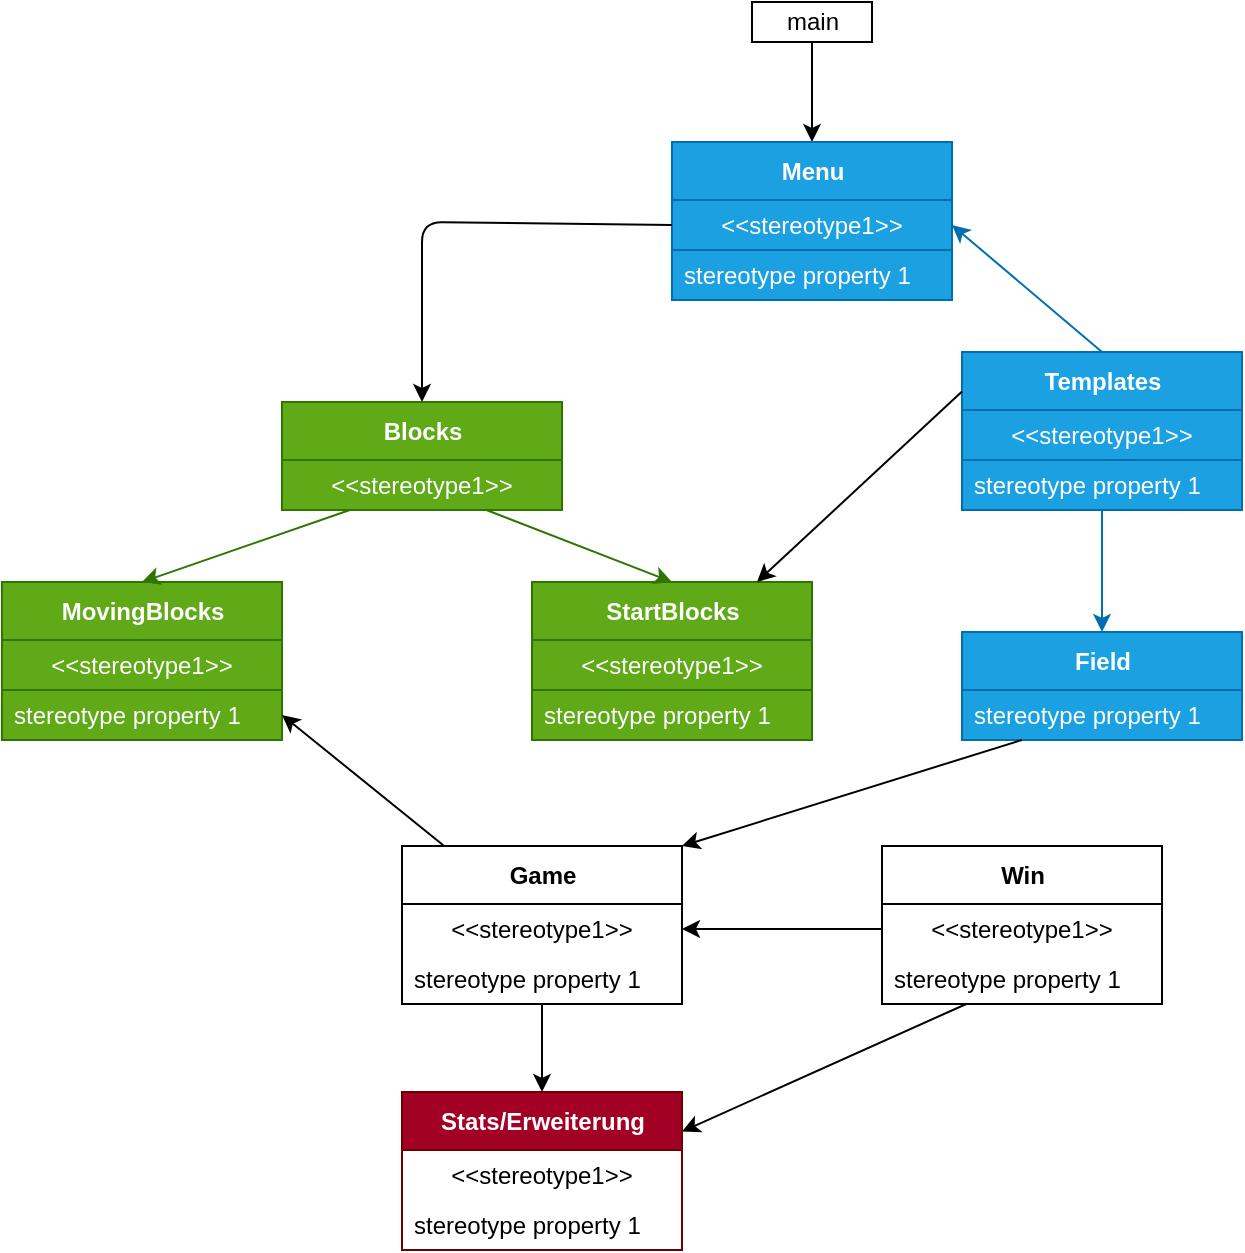 <mxfile>
    <diagram id="CTDKM3N9noExvLzHK5kU" name="Page-1">
        <mxGraphModel dx="388" dy="593" grid="1" gridSize="10" guides="1" tooltips="1" connect="1" arrows="1" fold="1" page="1" pageScale="1" pageWidth="827" pageHeight="1169" math="0" shadow="0">
            <root>
                <mxCell id="0"/>
                <mxCell id="1" parent="0"/>
                <mxCell id="17" style="edgeStyle=none;html=1;exitX=0.5;exitY=1;exitDx=0;exitDy=0;" parent="1" source="10" target="14" edge="1">
                    <mxGeometry relative="1" as="geometry"/>
                </mxCell>
                <mxCell id="10" value="main" style="html=1;" parent="1" vertex="1">
                    <mxGeometry x="395" y="40" width="60" height="20" as="geometry"/>
                </mxCell>
                <mxCell id="11" value="Field" style="swimlane;fontStyle=1;align=center;verticalAlign=middle;childLayout=stackLayout;horizontal=1;startSize=29;horizontalStack=0;resizeParent=1;resizeParentMax=0;resizeLast=0;collapsible=0;marginBottom=0;html=1;fillColor=#1ba1e2;fontColor=#ffffff;strokeColor=#006EAF;" parent="1" vertex="1">
                    <mxGeometry x="500" y="355" width="140" height="54" as="geometry"/>
                </mxCell>
                <mxCell id="13" value="stereotype property 1" style="text;html=1;strokeColor=#006EAF;fillColor=#1ba1e2;align=left;verticalAlign=middle;spacingLeft=4;spacingRight=4;overflow=hidden;rotatable=0;points=[[0,0.5],[1,0.5]];portConstraint=eastwest;fontColor=#ffffff;" parent="11" vertex="1">
                    <mxGeometry y="29" width="140" height="25" as="geometry"/>
                </mxCell>
                <mxCell id="14" value="Menu" style="swimlane;fontStyle=1;align=center;verticalAlign=middle;childLayout=stackLayout;horizontal=1;startSize=29;horizontalStack=0;resizeParent=1;resizeParentMax=0;resizeLast=0;collapsible=0;marginBottom=0;html=1;fillColor=#1ba1e2;fontColor=#ffffff;strokeColor=#006EAF;" parent="1" vertex="1">
                    <mxGeometry x="355" y="110" width="140" height="79" as="geometry"/>
                </mxCell>
                <mxCell id="15" value="&amp;lt;&amp;lt;stereotype1&amp;gt;&amp;gt;" style="text;html=1;strokeColor=#006EAF;fillColor=#1ba1e2;align=center;verticalAlign=middle;spacingLeft=4;spacingRight=4;overflow=hidden;rotatable=0;points=[[0,0.5],[1,0.5]];portConstraint=eastwest;fontColor=#ffffff;" parent="14" vertex="1">
                    <mxGeometry y="29" width="140" height="25" as="geometry"/>
                </mxCell>
                <mxCell id="16" value="stereotype property 1" style="text;html=1;strokeColor=#006EAF;fillColor=#1ba1e2;align=left;verticalAlign=middle;spacingLeft=4;spacingRight=4;overflow=hidden;rotatable=0;points=[[0,0.5],[1,0.5]];portConstraint=eastwest;fontColor=#ffffff;" parent="14" vertex="1">
                    <mxGeometry y="54" width="140" height="25" as="geometry"/>
                </mxCell>
                <mxCell id="19" value="Blocks" style="swimlane;fontStyle=1;align=center;verticalAlign=middle;childLayout=stackLayout;horizontal=1;startSize=29;horizontalStack=0;resizeParent=1;resizeParentMax=0;resizeLast=0;collapsible=0;marginBottom=0;html=1;fillColor=#60a917;fontColor=#ffffff;strokeColor=#2D7600;" parent="1" vertex="1">
                    <mxGeometry x="160" y="240" width="140" height="54" as="geometry"/>
                </mxCell>
                <mxCell id="20" value="&amp;lt;&amp;lt;stereotype1&amp;gt;&amp;gt;" style="text;html=1;strokeColor=#2D7600;fillColor=#60a917;align=center;verticalAlign=middle;spacingLeft=4;spacingRight=4;overflow=hidden;rotatable=0;points=[[0,0.5],[1,0.5]];portConstraint=eastwest;fontColor=#ffffff;" parent="19" vertex="1">
                    <mxGeometry y="29" width="140" height="25" as="geometry"/>
                </mxCell>
                <mxCell id="22" style="edgeStyle=none;html=1;exitX=0;exitY=0.5;exitDx=0;exitDy=0;entryX=0.5;entryY=0;entryDx=0;entryDy=0;" parent="1" source="15" target="19" edge="1">
                    <mxGeometry relative="1" as="geometry">
                        <Array as="points">
                            <mxPoint x="230" y="150"/>
                        </Array>
                    </mxGeometry>
                </mxCell>
                <mxCell id="23" value="StartBlocks" style="swimlane;fontStyle=1;align=center;verticalAlign=middle;childLayout=stackLayout;horizontal=1;startSize=29;horizontalStack=0;resizeParent=1;resizeParentMax=0;resizeLast=0;collapsible=0;marginBottom=0;html=1;fillColor=#60a917;fontColor=#ffffff;strokeColor=#2D7600;" parent="1" vertex="1">
                    <mxGeometry x="285" y="330" width="140" height="79" as="geometry"/>
                </mxCell>
                <mxCell id="24" value="&amp;lt;&amp;lt;stereotype1&amp;gt;&amp;gt;" style="text;html=1;strokeColor=#2D7600;fillColor=#60a917;align=center;verticalAlign=middle;spacingLeft=4;spacingRight=4;overflow=hidden;rotatable=0;points=[[0,0.5],[1,0.5]];portConstraint=eastwest;fontColor=#ffffff;" parent="23" vertex="1">
                    <mxGeometry y="29" width="140" height="25" as="geometry"/>
                </mxCell>
                <mxCell id="25" value="stereotype property 1" style="text;html=1;strokeColor=#2D7600;fillColor=#60a917;align=left;verticalAlign=middle;spacingLeft=4;spacingRight=4;overflow=hidden;rotatable=0;points=[[0,0.5],[1,0.5]];portConstraint=eastwest;fontColor=#ffffff;" parent="23" vertex="1">
                    <mxGeometry y="54" width="140" height="25" as="geometry"/>
                </mxCell>
                <mxCell id="27" value="MovingBlocks" style="swimlane;fontStyle=1;align=center;verticalAlign=middle;childLayout=stackLayout;horizontal=1;startSize=29;horizontalStack=0;resizeParent=1;resizeParentMax=0;resizeLast=0;collapsible=0;marginBottom=0;html=1;fillColor=#60a917;fontColor=#ffffff;strokeColor=#2D7600;" parent="1" vertex="1">
                    <mxGeometry x="20" y="330" width="140" height="79" as="geometry"/>
                </mxCell>
                <mxCell id="28" value="&amp;lt;&amp;lt;stereotype1&amp;gt;&amp;gt;" style="text;html=1;strokeColor=#2D7600;fillColor=#60a917;align=center;verticalAlign=middle;spacingLeft=4;spacingRight=4;overflow=hidden;rotatable=0;points=[[0,0.5],[1,0.5]];portConstraint=eastwest;fontColor=#ffffff;" parent="27" vertex="1">
                    <mxGeometry y="29" width="140" height="25" as="geometry"/>
                </mxCell>
                <mxCell id="29" value="stereotype property 1" style="text;html=1;strokeColor=#2D7600;fillColor=#60a917;align=left;verticalAlign=middle;spacingLeft=4;spacingRight=4;overflow=hidden;rotatable=0;points=[[0,0.5],[1,0.5]];portConstraint=eastwest;fontColor=#ffffff;" parent="27" vertex="1">
                    <mxGeometry y="54" width="140" height="25" as="geometry"/>
                </mxCell>
                <mxCell id="32" value="Win" style="swimlane;fontStyle=1;align=center;verticalAlign=middle;childLayout=stackLayout;horizontal=1;startSize=29;horizontalStack=0;resizeParent=1;resizeParentMax=0;resizeLast=0;collapsible=0;marginBottom=0;html=1;" parent="1" vertex="1">
                    <mxGeometry x="460" y="462" width="140" height="79" as="geometry"/>
                </mxCell>
                <mxCell id="33" value="&amp;lt;&amp;lt;stereotype1&amp;gt;&amp;gt;" style="text;html=1;strokeColor=none;fillColor=none;align=center;verticalAlign=middle;spacingLeft=4;spacingRight=4;overflow=hidden;rotatable=0;points=[[0,0.5],[1,0.5]];portConstraint=eastwest;" parent="32" vertex="1">
                    <mxGeometry y="29" width="140" height="25" as="geometry"/>
                </mxCell>
                <mxCell id="34" value="stereotype property 1" style="text;html=1;strokeColor=none;fillColor=none;align=left;verticalAlign=middle;spacingLeft=4;spacingRight=4;overflow=hidden;rotatable=0;points=[[0,0.5],[1,0.5]];portConstraint=eastwest;" parent="32" vertex="1">
                    <mxGeometry y="54" width="140" height="25" as="geometry"/>
                </mxCell>
                <mxCell id="40" value="Templates" style="swimlane;fontStyle=1;align=center;verticalAlign=middle;childLayout=stackLayout;horizontal=1;startSize=29;horizontalStack=0;resizeParent=1;resizeParentMax=0;resizeLast=0;collapsible=0;marginBottom=0;html=1;fillColor=#1ba1e2;fontColor=#ffffff;strokeColor=#006EAF;" parent="1" vertex="1">
                    <mxGeometry x="500" y="215" width="140" height="79" as="geometry"/>
                </mxCell>
                <mxCell id="41" value="&amp;lt;&amp;lt;stereotype1&amp;gt;&amp;gt;" style="text;html=1;strokeColor=#006EAF;fillColor=#1ba1e2;align=center;verticalAlign=middle;spacingLeft=4;spacingRight=4;overflow=hidden;rotatable=0;points=[[0,0.5],[1,0.5]];portConstraint=eastwest;fontColor=#ffffff;" parent="40" vertex="1">
                    <mxGeometry y="29" width="140" height="25" as="geometry"/>
                </mxCell>
                <mxCell id="42" value="stereotype property 1" style="text;html=1;strokeColor=#006EAF;fillColor=#1ba1e2;align=left;verticalAlign=middle;spacingLeft=4;spacingRight=4;overflow=hidden;rotatable=0;points=[[0,0.5],[1,0.5]];portConstraint=eastwest;fontColor=#ffffff;" parent="40" vertex="1">
                    <mxGeometry y="54" width="140" height="25" as="geometry"/>
                </mxCell>
                <mxCell id="43" style="edgeStyle=none;html=1;entryX=0.5;entryY=0;entryDx=0;entryDy=0;fillColor=#60a917;strokeColor=#2D7600;" parent="1" source="20" target="27" edge="1">
                    <mxGeometry relative="1" as="geometry"/>
                </mxCell>
                <mxCell id="44" style="edgeStyle=none;html=1;entryX=0.5;entryY=0;entryDx=0;entryDy=0;fillColor=#60a917;strokeColor=#2D7600;" parent="1" source="20" target="23" edge="1">
                    <mxGeometry relative="1" as="geometry"/>
                </mxCell>
                <mxCell id="51" style="edgeStyle=none;html=1;entryX=1;entryY=0.5;entryDx=0;entryDy=0;" parent="1" source="48" target="29" edge="1">
                    <mxGeometry relative="1" as="geometry"/>
                </mxCell>
                <mxCell id="48" value="Game" style="swimlane;fontStyle=1;align=center;verticalAlign=middle;childLayout=stackLayout;horizontal=1;startSize=29;horizontalStack=0;resizeParent=1;resizeParentMax=0;resizeLast=0;collapsible=0;marginBottom=0;html=1;" parent="1" vertex="1">
                    <mxGeometry x="220" y="462" width="140" height="79" as="geometry"/>
                </mxCell>
                <mxCell id="49" value="&amp;lt;&amp;lt;stereotype1&amp;gt;&amp;gt;" style="text;html=1;strokeColor=none;fillColor=none;align=center;verticalAlign=middle;spacingLeft=4;spacingRight=4;overflow=hidden;rotatable=0;points=[[0,0.5],[1,0.5]];portConstraint=eastwest;" parent="48" vertex="1">
                    <mxGeometry y="29" width="140" height="25" as="geometry"/>
                </mxCell>
                <mxCell id="50" value="stereotype property 1" style="text;html=1;strokeColor=none;fillColor=none;align=left;verticalAlign=middle;spacingLeft=4;spacingRight=4;overflow=hidden;rotatable=0;points=[[0,0.5],[1,0.5]];portConstraint=eastwest;" parent="48" vertex="1">
                    <mxGeometry y="54" width="140" height="25" as="geometry"/>
                </mxCell>
                <mxCell id="53" style="edgeStyle=none;html=1;exitX=0;exitY=0.5;exitDx=0;exitDy=0;entryX=1;entryY=0.5;entryDx=0;entryDy=0;" parent="1" source="33" target="49" edge="1">
                    <mxGeometry relative="1" as="geometry"/>
                </mxCell>
                <mxCell id="54" value="Stats/Erweiterung" style="swimlane;fontStyle=1;align=center;verticalAlign=middle;childLayout=stackLayout;horizontal=1;startSize=29;horizontalStack=0;resizeParent=1;resizeParentMax=0;resizeLast=0;collapsible=0;marginBottom=0;html=1;fillColor=#a20025;fontColor=#ffffff;strokeColor=#6F0000;" parent="1" vertex="1">
                    <mxGeometry x="220" y="585" width="140" height="79" as="geometry"/>
                </mxCell>
                <mxCell id="55" value="&amp;lt;&amp;lt;stereotype1&amp;gt;&amp;gt;" style="text;html=1;strokeColor=none;fillColor=none;align=center;verticalAlign=middle;spacingLeft=4;spacingRight=4;overflow=hidden;rotatable=0;points=[[0,0.5],[1,0.5]];portConstraint=eastwest;" parent="54" vertex="1">
                    <mxGeometry y="29" width="140" height="25" as="geometry"/>
                </mxCell>
                <mxCell id="56" value="stereotype property 1" style="text;html=1;strokeColor=none;fillColor=none;align=left;verticalAlign=middle;spacingLeft=4;spacingRight=4;overflow=hidden;rotatable=0;points=[[0,0.5],[1,0.5]];portConstraint=eastwest;" parent="54" vertex="1">
                    <mxGeometry y="54" width="140" height="25" as="geometry"/>
                </mxCell>
                <mxCell id="57" style="edgeStyle=none;html=1;" parent="1" source="50" target="54" edge="1">
                    <mxGeometry relative="1" as="geometry"/>
                </mxCell>
                <mxCell id="58" style="edgeStyle=none;html=1;entryX=1;entryY=0.25;entryDx=0;entryDy=0;" parent="1" source="34" target="54" edge="1">
                    <mxGeometry relative="1" as="geometry"/>
                </mxCell>
                <mxCell id="60" style="edgeStyle=none;html=1;exitX=0.5;exitY=0;exitDx=0;exitDy=0;fillColor=#1ba1e2;strokeColor=#006EAF;entryX=1;entryY=0.5;entryDx=0;entryDy=0;" parent="1" source="40" target="15" edge="1">
                    <mxGeometry relative="1" as="geometry">
                        <mxPoint x="570" y="120" as="targetPoint"/>
                    </mxGeometry>
                </mxCell>
                <mxCell id="61" style="edgeStyle=none;html=1;fillColor=#1ba1e2;strokeColor=#006EAF;" parent="1" source="42" target="11" edge="1">
                    <mxGeometry relative="1" as="geometry"/>
                </mxCell>
                <mxCell id="62" style="edgeStyle=none;html=1;exitX=0;exitY=0.25;exitDx=0;exitDy=0;" parent="1" source="40" target="23" edge="1">
                    <mxGeometry relative="1" as="geometry"/>
                </mxCell>
                <mxCell id="63" style="edgeStyle=none;html=1;entryX=1;entryY=0;entryDx=0;entryDy=0;" parent="1" source="13" target="48" edge="1">
                    <mxGeometry relative="1" as="geometry"/>
                </mxCell>
            </root>
        </mxGraphModel>
    </diagram>
</mxfile>